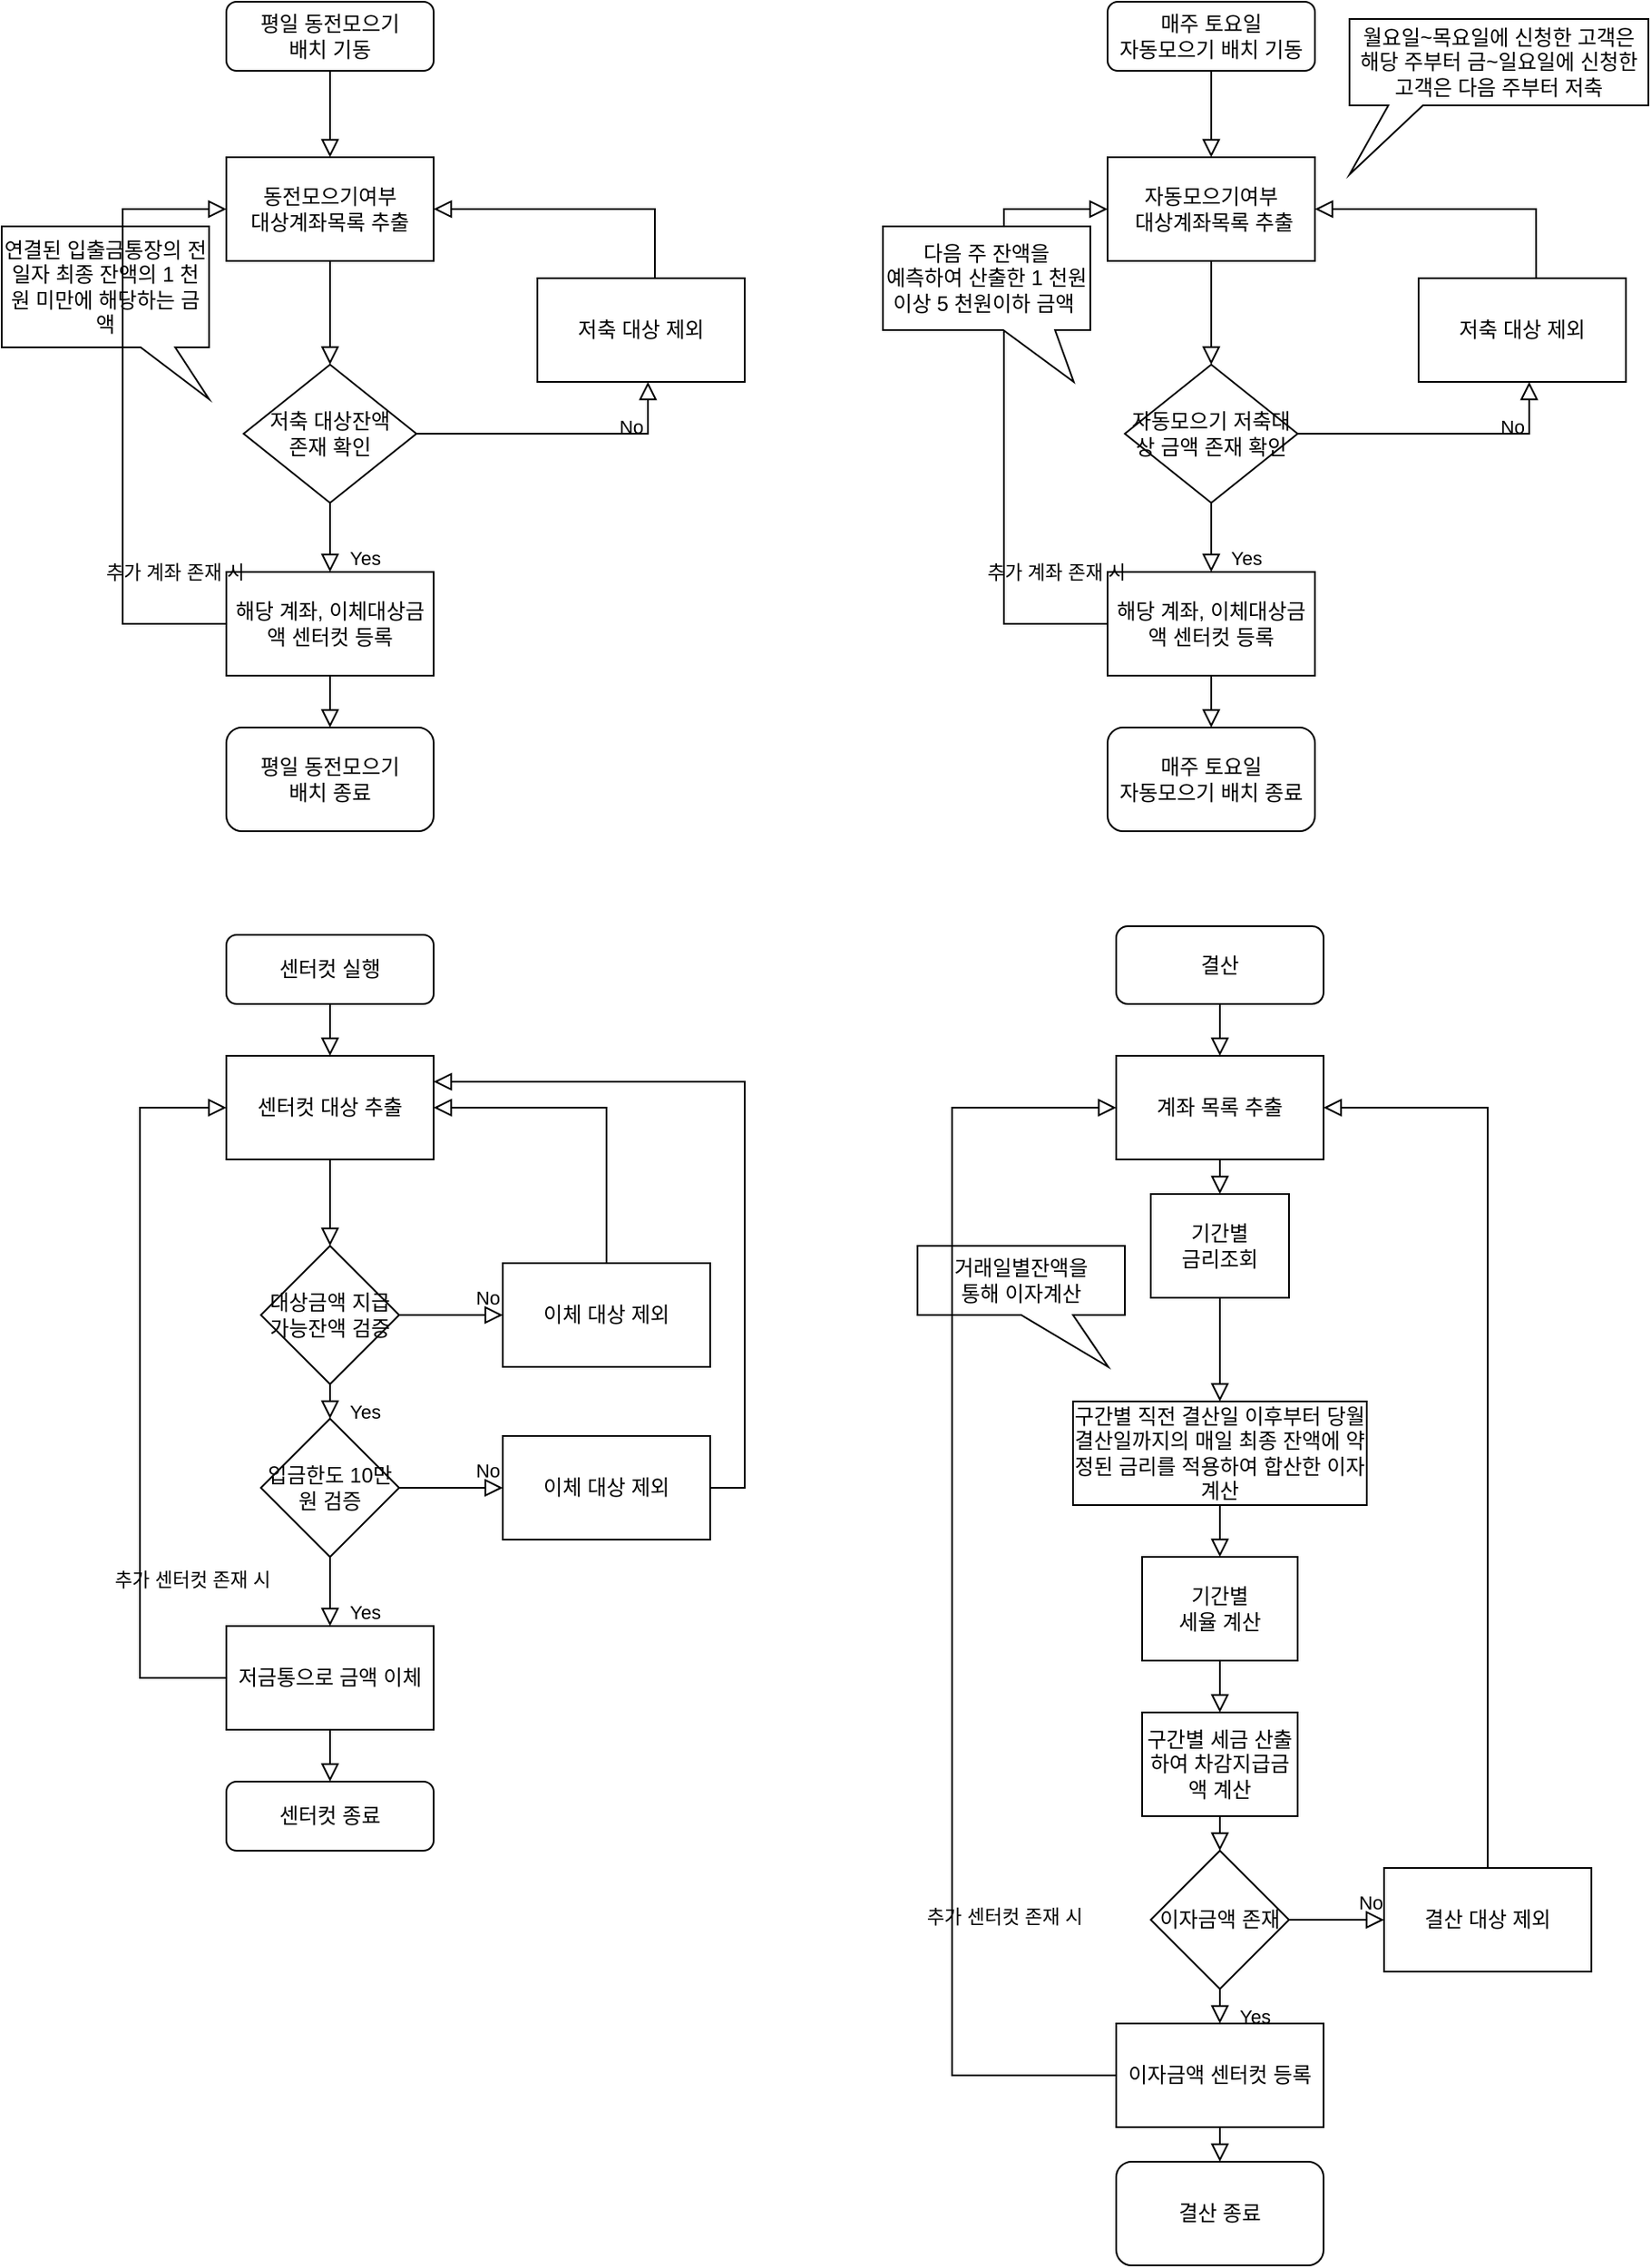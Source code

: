 <mxfile version="14.4.3" type="github">
  <diagram id="C5RBs43oDa-KdzZeNtuy" name="Page-1">
    <mxGraphModel dx="1422" dy="705" grid="1" gridSize="10" guides="1" tooltips="1" connect="1" arrows="1" fold="1" page="1" pageScale="1" pageWidth="980" pageHeight="1390" math="0" shadow="0">
      <root>
        <mxCell id="WIyWlLk6GJQsqaUBKTNV-0" />
        <mxCell id="WIyWlLk6GJQsqaUBKTNV-1" parent="WIyWlLk6GJQsqaUBKTNV-0" />
        <mxCell id="NJwDhQcONGUGnTOFV3fi-0" value="" style="rounded=0;html=1;jettySize=auto;orthogonalLoop=1;fontSize=11;endArrow=block;endFill=0;endSize=8;strokeWidth=1;shadow=0;labelBackgroundColor=none;edgeStyle=orthogonalEdgeStyle;entryX=0.5;entryY=0;entryDx=0;entryDy=0;" edge="1" parent="WIyWlLk6GJQsqaUBKTNV-1" source="NJwDhQcONGUGnTOFV3fi-1" target="NJwDhQcONGUGnTOFV3fi-20">
          <mxGeometry relative="1" as="geometry">
            <mxPoint x="210" y="130" as="targetPoint" />
          </mxGeometry>
        </mxCell>
        <mxCell id="NJwDhQcONGUGnTOFV3fi-1" value="&lt;span style=&quot;background-color: rgb(255 , 255 , 255)&quot;&gt;&lt;font style=&quot;font-size: 12px&quot;&gt;평일 동전모으기 &lt;br&gt;배치 기동&lt;/font&gt;&lt;/span&gt;" style="rounded=1;whiteSpace=wrap;html=1;fontSize=12;glass=0;strokeWidth=1;shadow=0;" vertex="1" parent="WIyWlLk6GJQsqaUBKTNV-1">
          <mxGeometry x="150" y="40" width="120" height="40" as="geometry" />
        </mxCell>
        <mxCell id="NJwDhQcONGUGnTOFV3fi-19" value="&lt;span style=&quot;background-color: rgb(255 , 255 , 255)&quot;&gt;평일 동전모으기&lt;/span&gt;&lt;br style=&quot;background-color: rgb(255 , 255 , 255)&quot;&gt;&lt;span style=&quot;background-color: rgb(255 , 255 , 255)&quot;&gt;배치&lt;/span&gt;&lt;span style=&quot;background-color: rgb(255 , 255 , 255)&quot;&gt;&amp;nbsp;종료&lt;/span&gt;" style="rounded=1;whiteSpace=wrap;html=1;" vertex="1" parent="WIyWlLk6GJQsqaUBKTNV-1">
          <mxGeometry x="150" y="460" width="120" height="60" as="geometry" />
        </mxCell>
        <mxCell id="NJwDhQcONGUGnTOFV3fi-20" value="동전모으기여부&lt;br&gt;대상계좌목록 추출" style="rounded=0;whiteSpace=wrap;html=1;" vertex="1" parent="WIyWlLk6GJQsqaUBKTNV-1">
          <mxGeometry x="150" y="130" width="120" height="60" as="geometry" />
        </mxCell>
        <mxCell id="NJwDhQcONGUGnTOFV3fi-29" value="" style="rounded=0;html=1;jettySize=auto;orthogonalLoop=1;fontSize=11;endArrow=block;endFill=0;endSize=8;strokeWidth=1;shadow=0;labelBackgroundColor=none;edgeStyle=orthogonalEdgeStyle;exitX=0.5;exitY=1;exitDx=0;exitDy=0;" edge="1" parent="WIyWlLk6GJQsqaUBKTNV-1" source="NJwDhQcONGUGnTOFV3fi-20">
          <mxGeometry x="0.6" y="20" relative="1" as="geometry">
            <mxPoint x="220" y="90" as="sourcePoint" />
            <mxPoint x="210" y="250" as="targetPoint" />
            <mxPoint as="offset" />
          </mxGeometry>
        </mxCell>
        <mxCell id="NJwDhQcONGUGnTOFV3fi-30" value="해당 계좌, 이체대상금액 센터컷 등록" style="rounded=0;whiteSpace=wrap;html=1;" vertex="1" parent="WIyWlLk6GJQsqaUBKTNV-1">
          <mxGeometry x="150" y="370" width="120" height="60" as="geometry" />
        </mxCell>
        <mxCell id="NJwDhQcONGUGnTOFV3fi-31" value="저축 대상잔액 &lt;br&gt;존재 확인" style="rhombus;whiteSpace=wrap;html=1;" vertex="1" parent="WIyWlLk6GJQsqaUBKTNV-1">
          <mxGeometry x="160" y="250" width="100" height="80" as="geometry" />
        </mxCell>
        <mxCell id="NJwDhQcONGUGnTOFV3fi-32" value="Yes" style="rounded=0;html=1;jettySize=auto;orthogonalLoop=1;fontSize=11;endArrow=block;endFill=0;endSize=8;strokeWidth=1;shadow=0;labelBackgroundColor=none;edgeStyle=orthogonalEdgeStyle;exitX=0.5;exitY=1;exitDx=0;exitDy=0;entryX=0.5;entryY=0;entryDx=0;entryDy=0;" edge="1" parent="WIyWlLk6GJQsqaUBKTNV-1" source="NJwDhQcONGUGnTOFV3fi-31" target="NJwDhQcONGUGnTOFV3fi-30">
          <mxGeometry x="0.6" y="20" relative="1" as="geometry">
            <mxPoint x="220" y="90" as="sourcePoint" />
            <mxPoint x="220" y="140" as="targetPoint" />
            <mxPoint as="offset" />
          </mxGeometry>
        </mxCell>
        <mxCell id="NJwDhQcONGUGnTOFV3fi-33" value="No" style="rounded=0;html=1;jettySize=auto;orthogonalLoop=1;fontSize=11;endArrow=block;endFill=0;endSize=8;strokeWidth=1;shadow=0;labelBackgroundColor=none;edgeStyle=orthogonalEdgeStyle;exitX=1;exitY=0.5;exitDx=0;exitDy=0;entryX=0.5;entryY=1;entryDx=0;entryDy=0;" edge="1" parent="WIyWlLk6GJQsqaUBKTNV-1" source="NJwDhQcONGUGnTOFV3fi-31">
          <mxGeometry x="0.692" y="10" relative="1" as="geometry">
            <mxPoint x="285" y="50" as="sourcePoint" />
            <mxPoint x="394" y="260" as="targetPoint" />
            <mxPoint as="offset" />
            <Array as="points">
              <mxPoint x="394" y="290" />
            </Array>
          </mxGeometry>
        </mxCell>
        <mxCell id="NJwDhQcONGUGnTOFV3fi-35" value="저축 대상 제외" style="rounded=0;whiteSpace=wrap;html=1;" vertex="1" parent="WIyWlLk6GJQsqaUBKTNV-1">
          <mxGeometry x="330" y="200" width="120" height="60" as="geometry" />
        </mxCell>
        <mxCell id="NJwDhQcONGUGnTOFV3fi-36" value="" style="rounded=0;html=1;jettySize=auto;orthogonalLoop=1;fontSize=11;endArrow=block;endFill=0;endSize=8;strokeWidth=1;shadow=0;labelBackgroundColor=none;edgeStyle=orthogonalEdgeStyle;entryX=1;entryY=0.5;entryDx=0;entryDy=0;exitX=0.567;exitY=0;exitDx=0;exitDy=0;exitPerimeter=0;" edge="1" parent="WIyWlLk6GJQsqaUBKTNV-1" source="NJwDhQcONGUGnTOFV3fi-35" target="NJwDhQcONGUGnTOFV3fi-20">
          <mxGeometry x="0.6" y="20" relative="1" as="geometry">
            <mxPoint x="394" y="150" as="sourcePoint" />
            <mxPoint x="220" y="260" as="targetPoint" />
            <mxPoint as="offset" />
          </mxGeometry>
        </mxCell>
        <mxCell id="NJwDhQcONGUGnTOFV3fi-38" value="저금통으로 금액 이체" style="rounded=0;whiteSpace=wrap;html=1;" vertex="1" parent="WIyWlLk6GJQsqaUBKTNV-1">
          <mxGeometry x="150" y="980" width="120" height="60" as="geometry" />
        </mxCell>
        <mxCell id="NJwDhQcONGUGnTOFV3fi-49" value="연결된 입출금통장의 전일자 최종 잔액의 1 천원 미만에 해당하는 금액" style="shape=callout;whiteSpace=wrap;html=1;perimeter=calloutPerimeter;strokeColor=#000000;position2=1;base=20;size=30;position=0.67;" vertex="1" parent="WIyWlLk6GJQsqaUBKTNV-1">
          <mxGeometry x="20" y="170" width="120" height="100" as="geometry" />
        </mxCell>
        <mxCell id="NJwDhQcONGUGnTOFV3fi-51" value="&lt;span style=&quot;background-color: rgb(255 , 255 , 255)&quot;&gt;센터컷 실행&lt;/span&gt;" style="rounded=1;whiteSpace=wrap;html=1;fontSize=12;glass=0;strokeWidth=1;shadow=0;" vertex="1" parent="WIyWlLk6GJQsqaUBKTNV-1">
          <mxGeometry x="150" y="580" width="120" height="40" as="geometry" />
        </mxCell>
        <mxCell id="NJwDhQcONGUGnTOFV3fi-52" value="센터컷 대상 추출" style="rounded=0;whiteSpace=wrap;html=1;strokeColor=#000000;" vertex="1" parent="WIyWlLk6GJQsqaUBKTNV-1">
          <mxGeometry x="150" y="650" width="120" height="60" as="geometry" />
        </mxCell>
        <mxCell id="NJwDhQcONGUGnTOFV3fi-53" value="추가 계좌 존재 시" style="rounded=0;html=1;jettySize=auto;orthogonalLoop=1;fontSize=11;endArrow=block;endFill=0;endSize=8;strokeWidth=1;shadow=0;labelBackgroundColor=none;edgeStyle=orthogonalEdgeStyle;exitX=0;exitY=0.5;exitDx=0;exitDy=0;entryX=0;entryY=0.5;entryDx=0;entryDy=0;" edge="1" parent="WIyWlLk6GJQsqaUBKTNV-1" source="NJwDhQcONGUGnTOFV3fi-30" target="NJwDhQcONGUGnTOFV3fi-20">
          <mxGeometry x="-0.5" y="-30" relative="1" as="geometry">
            <mxPoint x="220" y="200" as="sourcePoint" />
            <mxPoint x="220" y="260" as="targetPoint" />
            <mxPoint as="offset" />
            <Array as="points">
              <mxPoint x="90" y="400" />
              <mxPoint x="90" y="160" />
            </Array>
          </mxGeometry>
        </mxCell>
        <mxCell id="NJwDhQcONGUGnTOFV3fi-54" value="" style="rounded=0;html=1;jettySize=auto;orthogonalLoop=1;fontSize=11;endArrow=block;endFill=0;endSize=8;strokeWidth=1;shadow=0;labelBackgroundColor=none;edgeStyle=orthogonalEdgeStyle;entryX=0.5;entryY=0;entryDx=0;entryDy=0;exitX=0.5;exitY=1;exitDx=0;exitDy=0;" edge="1" parent="WIyWlLk6GJQsqaUBKTNV-1" source="NJwDhQcONGUGnTOFV3fi-51" target="NJwDhQcONGUGnTOFV3fi-52">
          <mxGeometry relative="1" as="geometry">
            <mxPoint x="220" y="170" as="sourcePoint" />
            <mxPoint x="220" y="220" as="targetPoint" />
          </mxGeometry>
        </mxCell>
        <mxCell id="NJwDhQcONGUGnTOFV3fi-56" value="" style="rounded=0;html=1;jettySize=auto;orthogonalLoop=1;fontSize=11;endArrow=block;endFill=0;endSize=8;strokeWidth=1;shadow=0;labelBackgroundColor=none;edgeStyle=orthogonalEdgeStyle;entryX=0.5;entryY=0;entryDx=0;entryDy=0;exitX=0.5;exitY=1;exitDx=0;exitDy=0;" edge="1" parent="WIyWlLk6GJQsqaUBKTNV-1" source="NJwDhQcONGUGnTOFV3fi-52" target="NJwDhQcONGUGnTOFV3fi-60">
          <mxGeometry relative="1" as="geometry">
            <mxPoint x="220" y="630" as="sourcePoint" />
            <mxPoint x="210" y="750" as="targetPoint" />
          </mxGeometry>
        </mxCell>
        <mxCell id="NJwDhQcONGUGnTOFV3fi-59" value="" style="rounded=0;html=1;jettySize=auto;orthogonalLoop=1;fontSize=11;endArrow=block;endFill=0;endSize=8;strokeWidth=1;shadow=0;labelBackgroundColor=none;edgeStyle=orthogonalEdgeStyle;entryX=0.5;entryY=0;entryDx=0;entryDy=0;" edge="1" parent="WIyWlLk6GJQsqaUBKTNV-1" target="NJwDhQcONGUGnTOFV3fi-19">
          <mxGeometry x="0.6" y="20" relative="1" as="geometry">
            <mxPoint x="210" y="430" as="sourcePoint" />
            <mxPoint x="220" y="260" as="targetPoint" />
            <mxPoint as="offset" />
          </mxGeometry>
        </mxCell>
        <mxCell id="NJwDhQcONGUGnTOFV3fi-60" value="대상금액 지급가능잔액 검증" style="rhombus;whiteSpace=wrap;html=1;strokeColor=#000000;" vertex="1" parent="WIyWlLk6GJQsqaUBKTNV-1">
          <mxGeometry x="170" y="760" width="80" height="80" as="geometry" />
        </mxCell>
        <mxCell id="NJwDhQcONGUGnTOFV3fi-63" value="Yes" style="rounded=0;html=1;jettySize=auto;orthogonalLoop=1;fontSize=11;endArrow=block;endFill=0;endSize=8;strokeWidth=1;shadow=0;labelBackgroundColor=none;edgeStyle=orthogonalEdgeStyle;exitX=0.5;exitY=1;exitDx=0;exitDy=0;entryX=0.5;entryY=0;entryDx=0;entryDy=0;" edge="1" parent="WIyWlLk6GJQsqaUBKTNV-1" source="NJwDhQcONGUGnTOFV3fi-60" target="NJwDhQcONGUGnTOFV3fi-87">
          <mxGeometry x="0.6" y="20" relative="1" as="geometry">
            <mxPoint x="220" y="740" as="sourcePoint" />
            <mxPoint x="220" y="770" as="targetPoint" />
            <mxPoint as="offset" />
          </mxGeometry>
        </mxCell>
        <mxCell id="NJwDhQcONGUGnTOFV3fi-64" value="&lt;span style=&quot;background-color: rgb(255 , 255 , 255)&quot;&gt;센터컷 종료&lt;/span&gt;" style="rounded=1;whiteSpace=wrap;html=1;strokeColor=#000000;" vertex="1" parent="WIyWlLk6GJQsqaUBKTNV-1">
          <mxGeometry x="150" y="1070" width="120" height="40" as="geometry" />
        </mxCell>
        <mxCell id="NJwDhQcONGUGnTOFV3fi-65" value="" style="rounded=0;html=1;jettySize=auto;orthogonalLoop=1;fontSize=11;endArrow=block;endFill=0;endSize=8;strokeWidth=1;shadow=0;labelBackgroundColor=none;edgeStyle=orthogonalEdgeStyle;entryX=0.5;entryY=0;entryDx=0;entryDy=0;exitX=0.5;exitY=1;exitDx=0;exitDy=0;" edge="1" parent="WIyWlLk6GJQsqaUBKTNV-1" source="NJwDhQcONGUGnTOFV3fi-38" target="NJwDhQcONGUGnTOFV3fi-64">
          <mxGeometry relative="1" as="geometry">
            <mxPoint x="220" y="730" as="sourcePoint" />
            <mxPoint x="220" y="770" as="targetPoint" />
          </mxGeometry>
        </mxCell>
        <mxCell id="NJwDhQcONGUGnTOFV3fi-68" value="이체 대상 제외" style="rounded=0;whiteSpace=wrap;html=1;strokeColor=#000000;" vertex="1" parent="WIyWlLk6GJQsqaUBKTNV-1">
          <mxGeometry x="310" y="770" width="120" height="60" as="geometry" />
        </mxCell>
        <mxCell id="NJwDhQcONGUGnTOFV3fi-69" value="" style="rounded=0;html=1;jettySize=auto;orthogonalLoop=1;fontSize=11;endArrow=block;endFill=0;endSize=8;strokeWidth=1;shadow=0;labelBackgroundColor=none;edgeStyle=orthogonalEdgeStyle;entryX=1;entryY=0.5;entryDx=0;entryDy=0;exitX=0.5;exitY=0;exitDx=0;exitDy=0;" edge="1" parent="WIyWlLk6GJQsqaUBKTNV-1" source="NJwDhQcONGUGnTOFV3fi-68" target="NJwDhQcONGUGnTOFV3fi-52">
          <mxGeometry relative="1" as="geometry">
            <mxPoint x="220" y="720" as="sourcePoint" />
            <mxPoint x="220" y="770" as="targetPoint" />
          </mxGeometry>
        </mxCell>
        <mxCell id="NJwDhQcONGUGnTOFV3fi-70" value="No" style="rounded=0;html=1;jettySize=auto;orthogonalLoop=1;fontSize=11;endArrow=block;endFill=0;endSize=8;strokeWidth=1;shadow=0;labelBackgroundColor=none;edgeStyle=orthogonalEdgeStyle;exitX=1;exitY=0.5;exitDx=0;exitDy=0;entryX=0;entryY=0.5;entryDx=0;entryDy=0;" edge="1" parent="WIyWlLk6GJQsqaUBKTNV-1" source="NJwDhQcONGUGnTOFV3fi-60" target="NJwDhQcONGUGnTOFV3fi-68">
          <mxGeometry x="0.692" y="10" relative="1" as="geometry">
            <mxPoint x="270" y="300" as="sourcePoint" />
            <mxPoint x="300" y="750" as="targetPoint" />
            <mxPoint as="offset" />
            <Array as="points" />
          </mxGeometry>
        </mxCell>
        <mxCell id="NJwDhQcONGUGnTOFV3fi-71" value="추가 센터컷 존재 시" style="rounded=0;html=1;jettySize=auto;orthogonalLoop=1;fontSize=11;endArrow=block;endFill=0;endSize=8;strokeWidth=1;shadow=0;labelBackgroundColor=none;edgeStyle=orthogonalEdgeStyle;exitX=0;exitY=0.5;exitDx=0;exitDy=0;" edge="1" parent="WIyWlLk6GJQsqaUBKTNV-1" source="NJwDhQcONGUGnTOFV3fi-38" target="NJwDhQcONGUGnTOFV3fi-52">
          <mxGeometry x="-0.5" y="-30" relative="1" as="geometry">
            <mxPoint x="160" y="410" as="sourcePoint" />
            <mxPoint x="160" y="170" as="targetPoint" />
            <mxPoint as="offset" />
            <Array as="points">
              <mxPoint x="100" y="1010" />
              <mxPoint x="100" y="680" />
            </Array>
          </mxGeometry>
        </mxCell>
        <mxCell id="NJwDhQcONGUGnTOFV3fi-72" value="" style="rounded=0;html=1;jettySize=auto;orthogonalLoop=1;fontSize=11;endArrow=block;endFill=0;endSize=8;strokeWidth=1;shadow=0;labelBackgroundColor=none;edgeStyle=orthogonalEdgeStyle;entryX=0.5;entryY=0;entryDx=0;entryDy=0;" edge="1" parent="WIyWlLk6GJQsqaUBKTNV-1" source="NJwDhQcONGUGnTOFV3fi-73" target="NJwDhQcONGUGnTOFV3fi-75">
          <mxGeometry relative="1" as="geometry">
            <mxPoint x="720" y="130" as="targetPoint" />
          </mxGeometry>
        </mxCell>
        <mxCell id="NJwDhQcONGUGnTOFV3fi-73" value="&lt;span style=&quot;background-color: rgb(255 , 255 , 255)&quot;&gt;매주 토요일&lt;/span&gt;&lt;br style=&quot;background-color: rgb(255 , 255 , 255)&quot;&gt;&lt;span style=&quot;background-color: rgb(255 , 255 , 255)&quot;&gt;자동모으기 배치 기동&lt;/span&gt;" style="rounded=1;whiteSpace=wrap;html=1;fontSize=12;glass=0;strokeWidth=1;shadow=0;" vertex="1" parent="WIyWlLk6GJQsqaUBKTNV-1">
          <mxGeometry x="660" y="40" width="120" height="40" as="geometry" />
        </mxCell>
        <mxCell id="NJwDhQcONGUGnTOFV3fi-74" value="&lt;span style=&quot;background-color: rgb(255 , 255 , 255)&quot;&gt;매주 토요일&lt;/span&gt;&lt;br style=&quot;background-color: rgb(255 , 255 , 255)&quot;&gt;&lt;span style=&quot;background-color: rgb(255 , 255 , 255)&quot;&gt;자동모으기 배치 &lt;/span&gt;&lt;span style=&quot;background-color: rgb(255 , 255 , 255)&quot;&gt;종료&lt;/span&gt;" style="rounded=1;whiteSpace=wrap;html=1;" vertex="1" parent="WIyWlLk6GJQsqaUBKTNV-1">
          <mxGeometry x="660" y="460" width="120" height="60" as="geometry" />
        </mxCell>
        <mxCell id="NJwDhQcONGUGnTOFV3fi-75" value="자동모으기여부&lt;br&gt;&amp;nbsp;대상계좌목록 추출" style="rounded=0;whiteSpace=wrap;html=1;" vertex="1" parent="WIyWlLk6GJQsqaUBKTNV-1">
          <mxGeometry x="660" y="130" width="120" height="60" as="geometry" />
        </mxCell>
        <mxCell id="NJwDhQcONGUGnTOFV3fi-76" value="" style="rounded=0;html=1;jettySize=auto;orthogonalLoop=1;fontSize=11;endArrow=block;endFill=0;endSize=8;strokeWidth=1;shadow=0;labelBackgroundColor=none;edgeStyle=orthogonalEdgeStyle;exitX=0.5;exitY=1;exitDx=0;exitDy=0;" edge="1" parent="WIyWlLk6GJQsqaUBKTNV-1" source="NJwDhQcONGUGnTOFV3fi-75">
          <mxGeometry x="0.6" y="20" relative="1" as="geometry">
            <mxPoint x="730" y="90" as="sourcePoint" />
            <mxPoint x="720" y="250" as="targetPoint" />
            <mxPoint as="offset" />
          </mxGeometry>
        </mxCell>
        <mxCell id="NJwDhQcONGUGnTOFV3fi-77" value="해당 계좌, 이체대상금액 센터컷 등록" style="rounded=0;whiteSpace=wrap;html=1;" vertex="1" parent="WIyWlLk6GJQsqaUBKTNV-1">
          <mxGeometry x="660" y="370" width="120" height="60" as="geometry" />
        </mxCell>
        <mxCell id="NJwDhQcONGUGnTOFV3fi-78" value="자동모으기 저축대상 금액 존재 확인" style="rhombus;whiteSpace=wrap;html=1;" vertex="1" parent="WIyWlLk6GJQsqaUBKTNV-1">
          <mxGeometry x="670" y="250" width="100" height="80" as="geometry" />
        </mxCell>
        <mxCell id="NJwDhQcONGUGnTOFV3fi-79" value="Yes" style="rounded=0;html=1;jettySize=auto;orthogonalLoop=1;fontSize=11;endArrow=block;endFill=0;endSize=8;strokeWidth=1;shadow=0;labelBackgroundColor=none;edgeStyle=orthogonalEdgeStyle;exitX=0.5;exitY=1;exitDx=0;exitDy=0;entryX=0.5;entryY=0;entryDx=0;entryDy=0;" edge="1" parent="WIyWlLk6GJQsqaUBKTNV-1" source="NJwDhQcONGUGnTOFV3fi-78" target="NJwDhQcONGUGnTOFV3fi-77">
          <mxGeometry x="0.6" y="20" relative="1" as="geometry">
            <mxPoint x="730" y="90" as="sourcePoint" />
            <mxPoint x="730" y="140" as="targetPoint" />
            <mxPoint as="offset" />
          </mxGeometry>
        </mxCell>
        <mxCell id="NJwDhQcONGUGnTOFV3fi-80" value="No" style="rounded=0;html=1;jettySize=auto;orthogonalLoop=1;fontSize=11;endArrow=block;endFill=0;endSize=8;strokeWidth=1;shadow=0;labelBackgroundColor=none;edgeStyle=orthogonalEdgeStyle;exitX=1;exitY=0.5;exitDx=0;exitDy=0;entryX=0.5;entryY=1;entryDx=0;entryDy=0;" edge="1" parent="WIyWlLk6GJQsqaUBKTNV-1" source="NJwDhQcONGUGnTOFV3fi-78">
          <mxGeometry x="0.692" y="10" relative="1" as="geometry">
            <mxPoint x="795" y="50" as="sourcePoint" />
            <mxPoint x="904" y="260" as="targetPoint" />
            <mxPoint as="offset" />
            <Array as="points">
              <mxPoint x="904" y="290" />
            </Array>
          </mxGeometry>
        </mxCell>
        <mxCell id="NJwDhQcONGUGnTOFV3fi-81" value="저축 대상 제외" style="rounded=0;whiteSpace=wrap;html=1;" vertex="1" parent="WIyWlLk6GJQsqaUBKTNV-1">
          <mxGeometry x="840" y="200" width="120" height="60" as="geometry" />
        </mxCell>
        <mxCell id="NJwDhQcONGUGnTOFV3fi-82" value="" style="rounded=0;html=1;jettySize=auto;orthogonalLoop=1;fontSize=11;endArrow=block;endFill=0;endSize=8;strokeWidth=1;shadow=0;labelBackgroundColor=none;edgeStyle=orthogonalEdgeStyle;entryX=1;entryY=0.5;entryDx=0;entryDy=0;exitX=0.567;exitY=0;exitDx=0;exitDy=0;exitPerimeter=0;" edge="1" parent="WIyWlLk6GJQsqaUBKTNV-1" source="NJwDhQcONGUGnTOFV3fi-81" target="NJwDhQcONGUGnTOFV3fi-75">
          <mxGeometry x="0.6" y="20" relative="1" as="geometry">
            <mxPoint x="904" y="150" as="sourcePoint" />
            <mxPoint x="730" y="260" as="targetPoint" />
            <mxPoint as="offset" />
          </mxGeometry>
        </mxCell>
        <mxCell id="NJwDhQcONGUGnTOFV3fi-83" value="추가 계좌 존재 시" style="rounded=0;html=1;jettySize=auto;orthogonalLoop=1;fontSize=11;endArrow=block;endFill=0;endSize=8;strokeWidth=1;shadow=0;labelBackgroundColor=none;edgeStyle=orthogonalEdgeStyle;exitX=0;exitY=0.5;exitDx=0;exitDy=0;entryX=0;entryY=0.5;entryDx=0;entryDy=0;" edge="1" parent="WIyWlLk6GJQsqaUBKTNV-1" source="NJwDhQcONGUGnTOFV3fi-77" target="NJwDhQcONGUGnTOFV3fi-75">
          <mxGeometry x="-0.5" y="-30" relative="1" as="geometry">
            <mxPoint x="730" y="200" as="sourcePoint" />
            <mxPoint x="730" y="260" as="targetPoint" />
            <mxPoint as="offset" />
            <Array as="points">
              <mxPoint x="600" y="400" />
              <mxPoint x="600" y="160" />
            </Array>
          </mxGeometry>
        </mxCell>
        <mxCell id="NJwDhQcONGUGnTOFV3fi-84" value="" style="rounded=0;html=1;jettySize=auto;orthogonalLoop=1;fontSize=11;endArrow=block;endFill=0;endSize=8;strokeWidth=1;shadow=0;labelBackgroundColor=none;edgeStyle=orthogonalEdgeStyle;entryX=0.5;entryY=0;entryDx=0;entryDy=0;" edge="1" parent="WIyWlLk6GJQsqaUBKTNV-1" target="NJwDhQcONGUGnTOFV3fi-74">
          <mxGeometry x="0.6" y="20" relative="1" as="geometry">
            <mxPoint x="720" y="430" as="sourcePoint" />
            <mxPoint x="730" y="260" as="targetPoint" />
            <mxPoint as="offset" />
          </mxGeometry>
        </mxCell>
        <mxCell id="NJwDhQcONGUGnTOFV3fi-85" value="월요일~목요일에 신청한 고객은 해당 주부터 금~일요일에 신청한 고객은 다음 주부터 저축" style="shape=callout;whiteSpace=wrap;html=1;perimeter=calloutPerimeter;strokeColor=#000000;size=40;position=0.13;position2=0;" vertex="1" parent="WIyWlLk6GJQsqaUBKTNV-1">
          <mxGeometry x="800" y="50" width="173" height="90" as="geometry" />
        </mxCell>
        <mxCell id="NJwDhQcONGUGnTOFV3fi-86" value="다음 주 잔액을&lt;br/&gt;예측하여 산출한 1 천원 이상 5 천원이하 금액&amp;nbsp;" style="shape=callout;whiteSpace=wrap;html=1;perimeter=calloutPerimeter;strokeColor=#000000;base=30;size=30;position=0.58;position2=0.92;" vertex="1" parent="WIyWlLk6GJQsqaUBKTNV-1">
          <mxGeometry x="530" y="170" width="120" height="90" as="geometry" />
        </mxCell>
        <mxCell id="NJwDhQcONGUGnTOFV3fi-87" value="입금한도 10만원 검증" style="rhombus;whiteSpace=wrap;html=1;strokeColor=#000000;" vertex="1" parent="WIyWlLk6GJQsqaUBKTNV-1">
          <mxGeometry x="170" y="860" width="80" height="80" as="geometry" />
        </mxCell>
        <mxCell id="NJwDhQcONGUGnTOFV3fi-88" value="결산" style="rounded=1;whiteSpace=wrap;html=1;strokeColor=#000000;" vertex="1" parent="WIyWlLk6GJQsqaUBKTNV-1">
          <mxGeometry x="665" y="575" width="120" height="45" as="geometry" />
        </mxCell>
        <mxCell id="NJwDhQcONGUGnTOFV3fi-89" value="계좌 목록 추출" style="rounded=0;whiteSpace=wrap;html=1;" vertex="1" parent="WIyWlLk6GJQsqaUBKTNV-1">
          <mxGeometry x="665" y="650" width="120" height="60" as="geometry" />
        </mxCell>
        <mxCell id="NJwDhQcONGUGnTOFV3fi-92" value="기간별 &lt;br&gt;금리조회" style="rounded=0;whiteSpace=wrap;html=1;" vertex="1" parent="WIyWlLk6GJQsqaUBKTNV-1">
          <mxGeometry x="685" y="730" width="80" height="60" as="geometry" />
        </mxCell>
        <mxCell id="NJwDhQcONGUGnTOFV3fi-93" value="구간별 직전 결산일 이후부터 당월 결산일까지의 매일 최종 잔액에 약정된 금리를 적용하여 합산한 이자 계산" style="rounded=0;whiteSpace=wrap;html=1;" vertex="1" parent="WIyWlLk6GJQsqaUBKTNV-1">
          <mxGeometry x="640" y="850" width="170" height="60" as="geometry" />
        </mxCell>
        <mxCell id="NJwDhQcONGUGnTOFV3fi-94" value="거래일별잔액을 &lt;br&gt;통해 이자계산" style="shape=callout;whiteSpace=wrap;html=1;perimeter=calloutPerimeter;size=30;position=0.5;position2=0.92;base=30;" vertex="1" parent="WIyWlLk6GJQsqaUBKTNV-1">
          <mxGeometry x="550" y="760" width="120" height="70" as="geometry" />
        </mxCell>
        <mxCell id="NJwDhQcONGUGnTOFV3fi-96" value="" style="rounded=0;html=1;jettySize=auto;orthogonalLoop=1;fontSize=11;endArrow=block;endFill=0;endSize=8;strokeWidth=1;shadow=0;labelBackgroundColor=none;edgeStyle=orthogonalEdgeStyle;exitX=0.5;exitY=1;exitDx=0;exitDy=0;entryX=0.5;entryY=0;entryDx=0;entryDy=0;" edge="1" parent="WIyWlLk6GJQsqaUBKTNV-1" source="NJwDhQcONGUGnTOFV3fi-92" target="NJwDhQcONGUGnTOFV3fi-93">
          <mxGeometry x="0.333" y="20" relative="1" as="geometry">
            <mxPoint as="offset" />
            <mxPoint x="765" y="760" as="sourcePoint" />
            <mxPoint x="725" y="840" as="targetPoint" />
            <Array as="points" />
          </mxGeometry>
        </mxCell>
        <mxCell id="NJwDhQcONGUGnTOFV3fi-97" value="기간별 &lt;br&gt;세율 계산" style="rounded=0;whiteSpace=wrap;html=1;" vertex="1" parent="WIyWlLk6GJQsqaUBKTNV-1">
          <mxGeometry x="680" y="940" width="90" height="60" as="geometry" />
        </mxCell>
        <mxCell id="NJwDhQcONGUGnTOFV3fi-98" value="구간별 세금 산출하여 차감지급금액 계산" style="rounded=0;whiteSpace=wrap;html=1;" vertex="1" parent="WIyWlLk6GJQsqaUBKTNV-1">
          <mxGeometry x="680" y="1030" width="90" height="60" as="geometry" />
        </mxCell>
        <mxCell id="NJwDhQcONGUGnTOFV3fi-99" value="" style="rounded=0;html=1;jettySize=auto;orthogonalLoop=1;fontSize=11;endArrow=block;endFill=0;endSize=8;strokeWidth=1;shadow=0;labelBackgroundColor=none;edgeStyle=orthogonalEdgeStyle;exitX=0.5;exitY=1;exitDx=0;exitDy=0;entryX=0.5;entryY=0;entryDx=0;entryDy=0;" edge="1" parent="WIyWlLk6GJQsqaUBKTNV-1" source="NJwDhQcONGUGnTOFV3fi-97" target="NJwDhQcONGUGnTOFV3fi-98">
          <mxGeometry x="0.333" y="20" relative="1" as="geometry">
            <mxPoint as="offset" />
            <mxPoint x="895" y="720" as="sourcePoint" />
            <mxPoint x="945" y="720" as="targetPoint" />
          </mxGeometry>
        </mxCell>
        <mxCell id="NJwDhQcONGUGnTOFV3fi-103" value="이자금액 존재" style="rhombus;whiteSpace=wrap;html=1;strokeColor=#000000;" vertex="1" parent="WIyWlLk6GJQsqaUBKTNV-1">
          <mxGeometry x="685" y="1110" width="80" height="80" as="geometry" />
        </mxCell>
        <mxCell id="NJwDhQcONGUGnTOFV3fi-105" value="이자금액 센터컷 등록" style="rounded=0;whiteSpace=wrap;html=1;" vertex="1" parent="WIyWlLk6GJQsqaUBKTNV-1">
          <mxGeometry x="665" y="1210" width="120" height="60" as="geometry" />
        </mxCell>
        <mxCell id="NJwDhQcONGUGnTOFV3fi-106" value="결산 종료" style="rounded=1;whiteSpace=wrap;html=1;strokeColor=#000000;" vertex="1" parent="WIyWlLk6GJQsqaUBKTNV-1">
          <mxGeometry x="665" y="1290" width="120" height="60" as="geometry" />
        </mxCell>
        <mxCell id="NJwDhQcONGUGnTOFV3fi-107" value="No" style="rounded=0;html=1;jettySize=auto;orthogonalLoop=1;fontSize=11;endArrow=block;endFill=0;endSize=8;strokeWidth=1;shadow=0;labelBackgroundColor=none;edgeStyle=orthogonalEdgeStyle;exitX=1;exitY=0.5;exitDx=0;exitDy=0;entryX=0;entryY=0.5;entryDx=0;entryDy=0;" edge="1" parent="WIyWlLk6GJQsqaUBKTNV-1" source="NJwDhQcONGUGnTOFV3fi-103" target="NJwDhQcONGUGnTOFV3fi-108">
          <mxGeometry x="0.692" y="10" relative="1" as="geometry">
            <mxPoint x="260" y="810" as="sourcePoint" />
            <mxPoint x="320" y="810" as="targetPoint" />
            <mxPoint as="offset" />
            <Array as="points" />
          </mxGeometry>
        </mxCell>
        <mxCell id="NJwDhQcONGUGnTOFV3fi-108" value="결산 대상 제외" style="rounded=0;whiteSpace=wrap;html=1;strokeColor=#000000;" vertex="1" parent="WIyWlLk6GJQsqaUBKTNV-1">
          <mxGeometry x="820" y="1120" width="120" height="60" as="geometry" />
        </mxCell>
        <mxCell id="NJwDhQcONGUGnTOFV3fi-109" value="" style="rounded=0;html=1;jettySize=auto;orthogonalLoop=1;fontSize=11;endArrow=block;endFill=0;endSize=8;strokeWidth=1;shadow=0;labelBackgroundColor=none;edgeStyle=orthogonalEdgeStyle;entryX=1;entryY=0.5;entryDx=0;entryDy=0;exitX=0.5;exitY=0;exitDx=0;exitDy=0;" edge="1" parent="WIyWlLk6GJQsqaUBKTNV-1" source="NJwDhQcONGUGnTOFV3fi-108" target="NJwDhQcONGUGnTOFV3fi-89">
          <mxGeometry relative="1" as="geometry">
            <mxPoint x="380" y="780" as="sourcePoint" />
            <mxPoint x="280" y="690" as="targetPoint" />
          </mxGeometry>
        </mxCell>
        <mxCell id="NJwDhQcONGUGnTOFV3fi-110" value="추가 센터컷 존재 시" style="rounded=0;html=1;jettySize=auto;orthogonalLoop=1;fontSize=11;endArrow=block;endFill=0;endSize=8;strokeWidth=1;shadow=0;labelBackgroundColor=none;edgeStyle=orthogonalEdgeStyle;exitX=0;exitY=0.5;exitDx=0;exitDy=0;entryX=0;entryY=0.5;entryDx=0;entryDy=0;" edge="1" parent="WIyWlLk6GJQsqaUBKTNV-1" source="NJwDhQcONGUGnTOFV3fi-105" target="NJwDhQcONGUGnTOFV3fi-89">
          <mxGeometry x="-0.5" y="-30" relative="1" as="geometry">
            <mxPoint x="160" y="910" as="sourcePoint" />
            <mxPoint x="160" y="690" as="targetPoint" />
            <mxPoint as="offset" />
            <Array as="points">
              <mxPoint x="570" y="1240" />
              <mxPoint x="570" y="680" />
            </Array>
          </mxGeometry>
        </mxCell>
        <mxCell id="NJwDhQcONGUGnTOFV3fi-111" value="" style="rounded=0;html=1;jettySize=auto;orthogonalLoop=1;fontSize=11;endArrow=block;endFill=0;endSize=8;strokeWidth=1;shadow=0;labelBackgroundColor=none;edgeStyle=orthogonalEdgeStyle;exitX=0.5;exitY=1;exitDx=0;exitDy=0;entryX=0.5;entryY=0;entryDx=0;entryDy=0;" edge="1" parent="WIyWlLk6GJQsqaUBKTNV-1" source="NJwDhQcONGUGnTOFV3fi-98" target="NJwDhQcONGUGnTOFV3fi-103">
          <mxGeometry x="0.333" y="20" relative="1" as="geometry">
            <mxPoint as="offset" />
            <mxPoint x="735" y="1010" as="sourcePoint" />
            <mxPoint x="735" y="1040" as="targetPoint" />
          </mxGeometry>
        </mxCell>
        <mxCell id="NJwDhQcONGUGnTOFV3fi-112" value="" style="rounded=0;html=1;jettySize=auto;orthogonalLoop=1;fontSize=11;endArrow=block;endFill=0;endSize=8;strokeWidth=1;shadow=0;labelBackgroundColor=none;edgeStyle=orthogonalEdgeStyle;exitX=0.5;exitY=1;exitDx=0;exitDy=0;entryX=0.5;entryY=0;entryDx=0;entryDy=0;" edge="1" parent="WIyWlLk6GJQsqaUBKTNV-1" source="NJwDhQcONGUGnTOFV3fi-105" target="NJwDhQcONGUGnTOFV3fi-106">
          <mxGeometry x="0.333" y="20" relative="1" as="geometry">
            <mxPoint as="offset" />
            <mxPoint x="735" y="1100" as="sourcePoint" />
            <mxPoint x="735" y="1120" as="targetPoint" />
          </mxGeometry>
        </mxCell>
        <mxCell id="NJwDhQcONGUGnTOFV3fi-113" value="Yes" style="rounded=0;html=1;jettySize=auto;orthogonalLoop=1;fontSize=11;endArrow=block;endFill=0;endSize=8;strokeWidth=1;shadow=0;labelBackgroundColor=none;edgeStyle=orthogonalEdgeStyle;exitX=0.5;exitY=1;exitDx=0;exitDy=0;entryX=0.5;entryY=0;entryDx=0;entryDy=0;" edge="1" parent="WIyWlLk6GJQsqaUBKTNV-1" source="NJwDhQcONGUGnTOFV3fi-103" target="NJwDhQcONGUGnTOFV3fi-105">
          <mxGeometry x="0.6" y="20" relative="1" as="geometry">
            <mxPoint x="220" y="850" as="sourcePoint" />
            <mxPoint x="220" y="880" as="targetPoint" />
            <mxPoint as="offset" />
          </mxGeometry>
        </mxCell>
        <mxCell id="NJwDhQcONGUGnTOFV3fi-114" value="" style="rounded=0;html=1;jettySize=auto;orthogonalLoop=1;fontSize=11;endArrow=block;endFill=0;endSize=8;strokeWidth=1;shadow=0;labelBackgroundColor=none;edgeStyle=orthogonalEdgeStyle;exitX=0.5;exitY=1;exitDx=0;exitDy=0;entryX=0.5;entryY=0;entryDx=0;entryDy=0;" edge="1" parent="WIyWlLk6GJQsqaUBKTNV-1" source="NJwDhQcONGUGnTOFV3fi-93" target="NJwDhQcONGUGnTOFV3fi-97">
          <mxGeometry x="0.333" y="20" relative="1" as="geometry">
            <mxPoint as="offset" />
            <mxPoint x="735" y="800" as="sourcePoint" />
            <mxPoint x="735" y="860" as="targetPoint" />
            <Array as="points" />
          </mxGeometry>
        </mxCell>
        <mxCell id="NJwDhQcONGUGnTOFV3fi-115" value="" style="rounded=0;html=1;jettySize=auto;orthogonalLoop=1;fontSize=11;endArrow=block;endFill=0;endSize=8;strokeWidth=1;shadow=0;labelBackgroundColor=none;edgeStyle=orthogonalEdgeStyle;entryX=0.5;entryY=0;entryDx=0;entryDy=0;exitX=0.5;exitY=1;exitDx=0;exitDy=0;" edge="1" parent="WIyWlLk6GJQsqaUBKTNV-1" source="NJwDhQcONGUGnTOFV3fi-88" target="NJwDhQcONGUGnTOFV3fi-89">
          <mxGeometry relative="1" as="geometry">
            <mxPoint x="220" y="630" as="sourcePoint" />
            <mxPoint x="220" y="660" as="targetPoint" />
          </mxGeometry>
        </mxCell>
        <mxCell id="NJwDhQcONGUGnTOFV3fi-116" value="" style="rounded=0;html=1;jettySize=auto;orthogonalLoop=1;fontSize=11;endArrow=block;endFill=0;endSize=8;strokeWidth=1;shadow=0;labelBackgroundColor=none;edgeStyle=orthogonalEdgeStyle;entryX=0.5;entryY=0;entryDx=0;entryDy=0;" edge="1" parent="WIyWlLk6GJQsqaUBKTNV-1" target="NJwDhQcONGUGnTOFV3fi-92">
          <mxGeometry relative="1" as="geometry">
            <mxPoint x="725" y="710" as="sourcePoint" />
            <mxPoint x="735" y="660" as="targetPoint" />
          </mxGeometry>
        </mxCell>
        <mxCell id="NJwDhQcONGUGnTOFV3fi-117" value="Yes" style="rounded=0;html=1;jettySize=auto;orthogonalLoop=1;fontSize=11;endArrow=block;endFill=0;endSize=8;strokeWidth=1;shadow=0;labelBackgroundColor=none;edgeStyle=orthogonalEdgeStyle;exitX=0.5;exitY=1;exitDx=0;exitDy=0;entryX=0.5;entryY=0;entryDx=0;entryDy=0;" edge="1" parent="WIyWlLk6GJQsqaUBKTNV-1" source="NJwDhQcONGUGnTOFV3fi-87" target="NJwDhQcONGUGnTOFV3fi-38">
          <mxGeometry x="0.6" y="20" relative="1" as="geometry">
            <mxPoint x="210" y="970" as="sourcePoint" />
            <mxPoint x="220" y="910" as="targetPoint" />
            <mxPoint as="offset" />
          </mxGeometry>
        </mxCell>
        <mxCell id="NJwDhQcONGUGnTOFV3fi-118" value="이체 대상 제외" style="rounded=0;whiteSpace=wrap;html=1;strokeColor=#000000;" vertex="1" parent="WIyWlLk6GJQsqaUBKTNV-1">
          <mxGeometry x="310" y="870" width="120" height="60" as="geometry" />
        </mxCell>
        <mxCell id="NJwDhQcONGUGnTOFV3fi-119" value="No" style="rounded=0;html=1;jettySize=auto;orthogonalLoop=1;fontSize=11;endArrow=block;endFill=0;endSize=8;strokeWidth=1;shadow=0;labelBackgroundColor=none;edgeStyle=orthogonalEdgeStyle;exitX=1;exitY=0.5;exitDx=0;exitDy=0;entryX=0;entryY=0.5;entryDx=0;entryDy=0;" edge="1" parent="WIyWlLk6GJQsqaUBKTNV-1" source="NJwDhQcONGUGnTOFV3fi-87" target="NJwDhQcONGUGnTOFV3fi-118">
          <mxGeometry x="0.692" y="10" relative="1" as="geometry">
            <mxPoint x="260" y="810" as="sourcePoint" />
            <mxPoint x="320" y="810" as="targetPoint" />
            <mxPoint as="offset" />
            <Array as="points" />
          </mxGeometry>
        </mxCell>
        <mxCell id="NJwDhQcONGUGnTOFV3fi-120" value="" style="rounded=0;html=1;jettySize=auto;orthogonalLoop=1;fontSize=11;endArrow=block;endFill=0;endSize=8;strokeWidth=1;shadow=0;labelBackgroundColor=none;edgeStyle=orthogonalEdgeStyle;entryX=1;entryY=0.25;entryDx=0;entryDy=0;exitX=1;exitY=0.5;exitDx=0;exitDy=0;" edge="1" parent="WIyWlLk6GJQsqaUBKTNV-1" source="NJwDhQcONGUGnTOFV3fi-118" target="NJwDhQcONGUGnTOFV3fi-52">
          <mxGeometry relative="1" as="geometry">
            <mxPoint x="380" y="780" as="sourcePoint" />
            <mxPoint x="280" y="690" as="targetPoint" />
          </mxGeometry>
        </mxCell>
      </root>
    </mxGraphModel>
  </diagram>
</mxfile>
